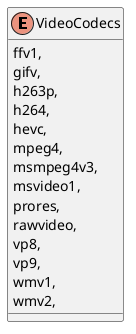 @startuml
enum VideoCodecs {
    ffv1,
    gifv,
    h263p,
    h264,
    hevc,
    mpeg4,
    msmpeg4v3,
    msvideo1,
    prores,
    rawvideo,
    vp8,
    vp9,
    wmv1,
    wmv2,
}
@enduml
